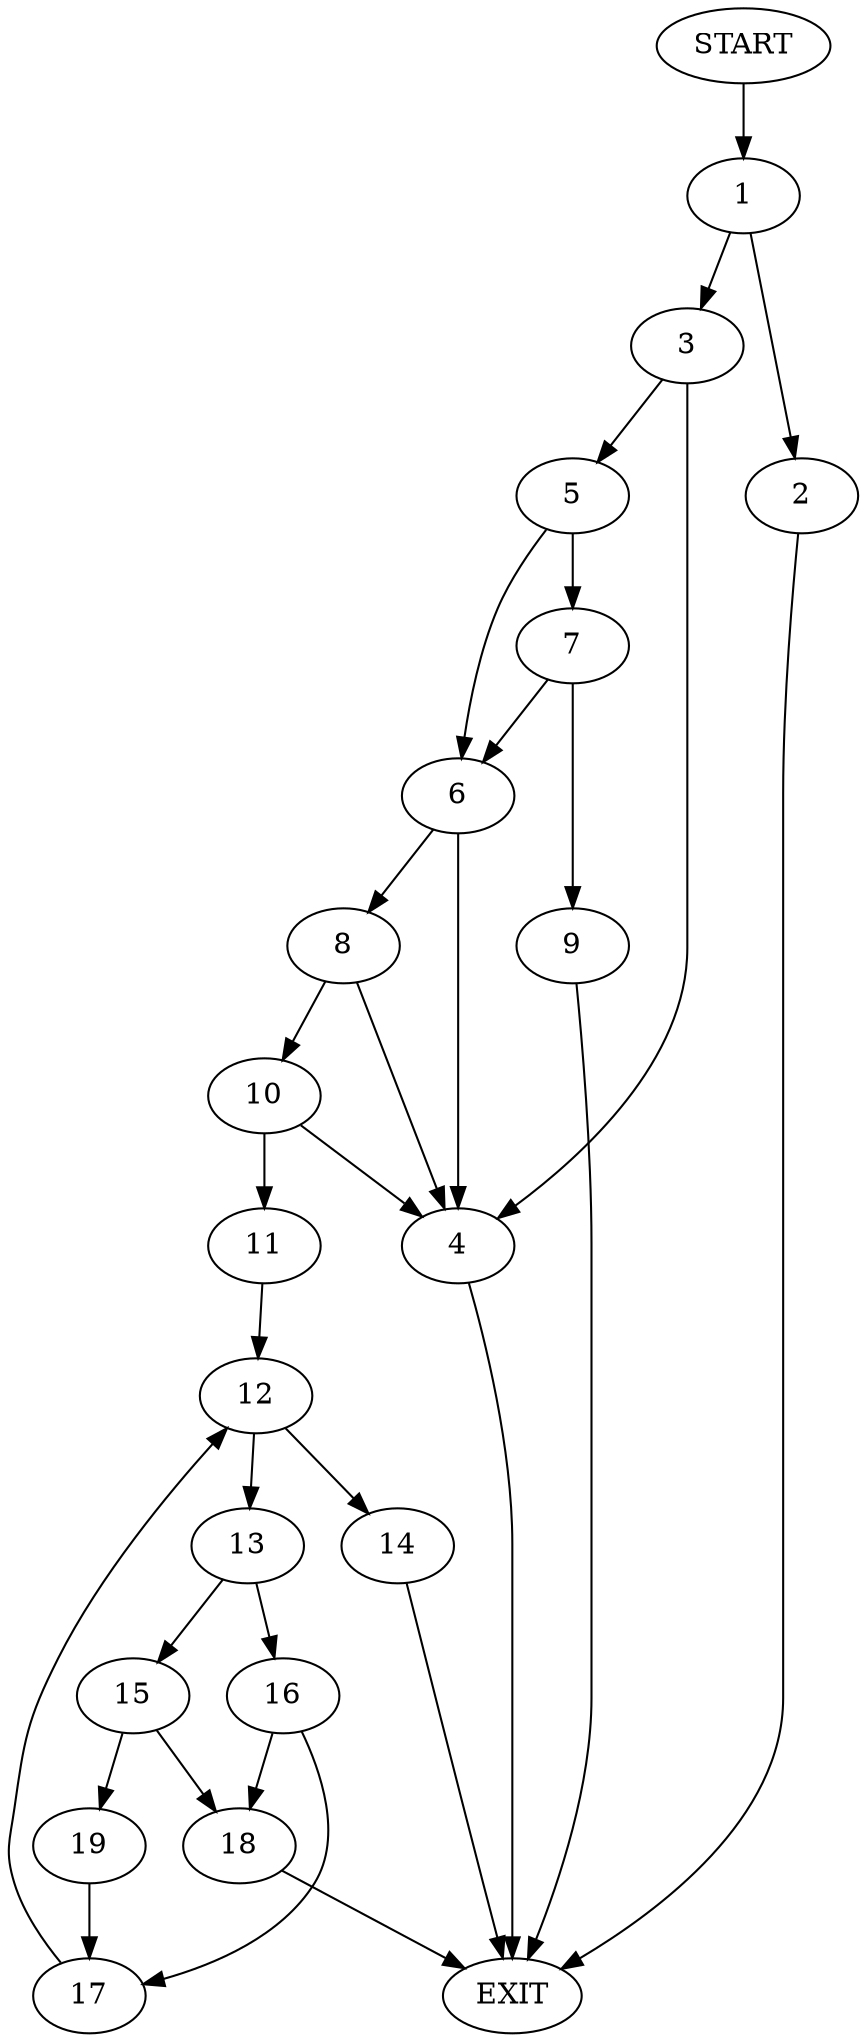 digraph {
0 [label="START"]
20 [label="EXIT"]
0 -> 1
1 -> 2
1 -> 3
2 -> 20
3 -> 4
3 -> 5
5 -> 6
5 -> 7
4 -> 20
6 -> 4
6 -> 8
7 -> 9
7 -> 6
9 -> 20
8 -> 4
8 -> 10
10 -> 4
10 -> 11
11 -> 12
12 -> 13
12 -> 14
13 -> 15
13 -> 16
14 -> 20
16 -> 17
16 -> 18
15 -> 19
15 -> 18
19 -> 17
18 -> 20
17 -> 12
}

